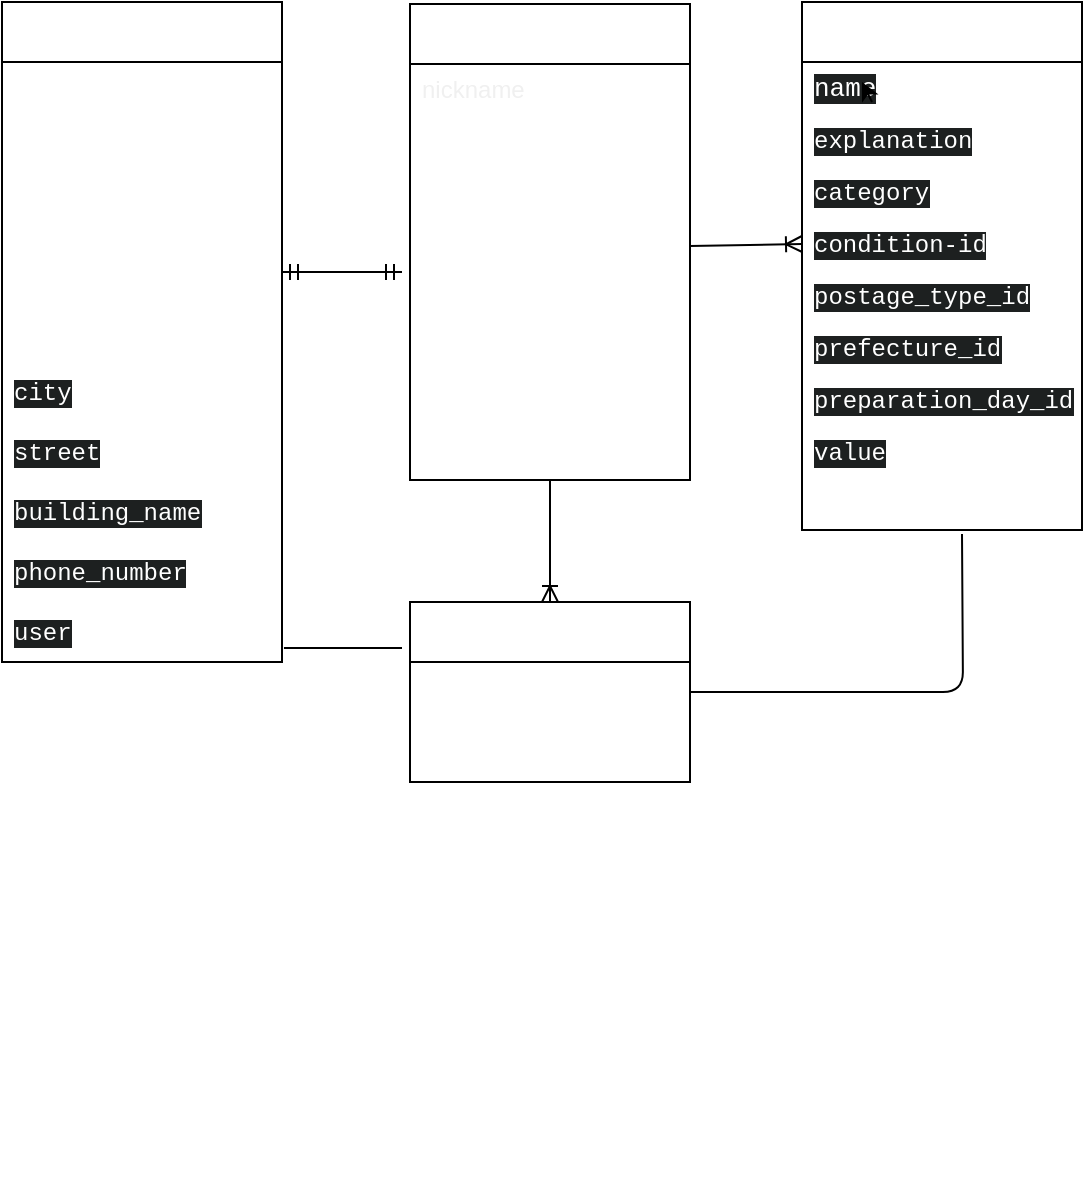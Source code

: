 <mxfile>
    <diagram id="0Fzn3t0CpTgEmDfchKeI" name="ページ1">
        <mxGraphModel dx="843" dy="540" grid="1" gridSize="10" guides="1" tooltips="1" connect="1" arrows="1" fold="1" page="1" pageScale="1" pageWidth="827" pageHeight="1169" math="0" shadow="0">
            <root>
                <mxCell id="0"/>
                <mxCell id="1" parent="0"/>
                <mxCell id="62" value="&lt;p style=&quot;margin: 0px; font-variant-numeric: normal; font-variant-east-asian: normal; font-variant-alternates: normal; font-kerning: auto; font-optical-sizing: auto; font-feature-settings: normal; font-variation-settings: normal; font-stretch: normal; font-size: 13px; line-height: normal; font-family: &amp;quot;Helvetica Neue&amp;quot;; text-align: start;&quot; class=&quot;p1&quot;&gt;&lt;br&gt;&lt;/p&gt;" style="text;html=1;align=center;verticalAlign=middle;resizable=0;points=[];autosize=1;strokeColor=none;fillColor=none;fontColor=#FFFFFF;" vertex="1" parent="1">
                    <mxGeometry x="200" y="620" width="20" height="30" as="geometry"/>
                </mxCell>
                <mxCell id="226" style="edgeStyle=none;html=1;fontSize=12;fontColor=#FFFFFF;endArrow=ERoneToMany;endFill=0;entryX=0.5;entryY=0;entryDx=0;entryDy=0;" edge="1" parent="1" source="128" target="182">
                    <mxGeometry relative="1" as="geometry">
                        <mxPoint x="344" y="340" as="targetPoint"/>
                    </mxGeometry>
                </mxCell>
                <mxCell id="128" value="usersテーブル" style="swimlane;fontStyle=0;childLayout=stackLayout;horizontal=1;startSize=30;horizontalStack=0;resizeParent=1;resizeParentMax=0;resizeLast=0;collapsible=1;marginBottom=0;whiteSpace=wrap;html=1;fontSize=12;fontColor=#FFFFFF;" vertex="1" parent="1">
                    <mxGeometry x="274" y="51" width="140" height="238" as="geometry"/>
                </mxCell>
                <mxCell id="130" value="&lt;span style=&quot;color: rgb(240, 240, 240); text-align: center;&quot;&gt;nickname&lt;/span&gt;" style="text;strokeColor=none;fillColor=none;align=left;verticalAlign=middle;spacingLeft=4;spacingRight=4;overflow=hidden;points=[[0,0.5],[1,0.5]];portConstraint=eastwest;rotatable=0;whiteSpace=wrap;html=1;fontSize=12;fontColor=#FFFFFF;" vertex="1" parent="128">
                    <mxGeometry y="30" width="140" height="26" as="geometry"/>
                </mxCell>
                <mxCell id="131" value="&lt;span style=&quot;font-family: &amp;quot;Helvetica Neue&amp;quot;; font-size: 13px;&quot;&gt;email&amp;nbsp;&lt;/span&gt;&lt;span style=&quot;font-family: &amp;quot;Helvetica Neue&amp;quot;; font-size: 13px;&quot; class=&quot;Apple-converted-space&quot;&gt;&amp;nbsp;&amp;nbsp;&lt;/span&gt;" style="text;strokeColor=none;fillColor=none;align=left;verticalAlign=middle;spacingLeft=4;spacingRight=4;overflow=hidden;points=[[0,0.5],[1,0.5]];portConstraint=eastwest;rotatable=0;whiteSpace=wrap;html=1;fontSize=12;fontColor=#FFFFFF;" vertex="1" parent="128">
                    <mxGeometry y="56" width="140" height="26" as="geometry"/>
                </mxCell>
                <mxCell id="137" value="&lt;span style=&quot;font-family: &amp;quot;Helvetica Neue&amp;quot;; font-size: 13px;&quot;&gt;password&lt;/span&gt;&lt;span style=&quot;font-family: &amp;quot;Helvetica Neue&amp;quot;; font-size: 13px;&quot; class=&quot;Apple-converted-space&quot;&gt;&amp;nbsp;&amp;nbsp;&lt;/span&gt;" style="text;strokeColor=none;fillColor=none;align=left;verticalAlign=middle;spacingLeft=4;spacingRight=4;overflow=hidden;points=[[0,0.5],[1,0.5]];portConstraint=eastwest;rotatable=0;whiteSpace=wrap;html=1;fontSize=12;fontColor=#FFFFFF;" vertex="1" parent="128">
                    <mxGeometry y="82" width="140" height="26" as="geometry"/>
                </mxCell>
                <mxCell id="142" value="&lt;span style=&quot;font-family: &amp;quot;Helvetica Neue&amp;quot;; font-size: 13px;&quot;&gt;first_name&lt;/span&gt;&lt;span style=&quot;font-family: &amp;quot;Helvetica Neue&amp;quot;; font-size: 13px;&quot; class=&quot;Apple-converted-space&quot;&gt;&amp;nbsp;&lt;/span&gt;" style="text;strokeColor=none;fillColor=none;align=left;verticalAlign=middle;spacingLeft=4;spacingRight=4;overflow=hidden;points=[[0,0.5],[1,0.5]];portConstraint=eastwest;rotatable=0;whiteSpace=wrap;html=1;fontSize=12;fontColor=#FFFFFF;" vertex="1" parent="128">
                    <mxGeometry y="108" width="140" height="26" as="geometry"/>
                </mxCell>
                <mxCell id="141" value="&lt;font face=&quot;Helvetica Neue&quot;&gt;&lt;span style=&quot;font-size: 13px;&quot;&gt;family_name&lt;/span&gt;&lt;/font&gt;" style="text;strokeColor=none;fillColor=none;align=left;verticalAlign=middle;spacingLeft=4;spacingRight=4;overflow=hidden;points=[[0,0.5],[1,0.5]];portConstraint=eastwest;rotatable=0;whiteSpace=wrap;html=1;fontSize=12;fontColor=#FFFFFF;" vertex="1" parent="128">
                    <mxGeometry y="134" width="140" height="26" as="geometry"/>
                </mxCell>
                <mxCell id="140" value="&lt;span style=&quot;font-family: &amp;quot;Helvetica Neue&amp;quot;; font-size: 13px;&quot;&gt;read_first&lt;/span&gt;" style="text;strokeColor=none;fillColor=none;align=left;verticalAlign=middle;spacingLeft=4;spacingRight=4;overflow=hidden;points=[[0,0.5],[1,0.5]];portConstraint=eastwest;rotatable=0;whiteSpace=wrap;html=1;fontSize=12;fontColor=#FFFFFF;" vertex="1" parent="128">
                    <mxGeometry y="160" width="140" height="26" as="geometry"/>
                </mxCell>
                <mxCell id="139" value="&lt;span style=&quot;font-family: &amp;quot;Helvetica Neue&amp;quot;; font-size: 13px;&quot;&gt;read_family&lt;/span&gt;" style="text;strokeColor=none;fillColor=none;align=left;verticalAlign=middle;spacingLeft=4;spacingRight=4;overflow=hidden;points=[[0,0.5],[1,0.5]];portConstraint=eastwest;rotatable=0;whiteSpace=wrap;html=1;fontSize=12;fontColor=#FFFFFF;" vertex="1" parent="128">
                    <mxGeometry y="186" width="140" height="26" as="geometry"/>
                </mxCell>
                <mxCell id="138" value="&lt;span style=&quot;font-family: &amp;quot;Helvetica Neue&amp;quot;; font-size: 13px;&quot;&gt;birth&lt;/span&gt;" style="text;strokeColor=none;fillColor=none;align=left;verticalAlign=middle;spacingLeft=4;spacingRight=4;overflow=hidden;points=[[0,0.5],[1,0.5]];portConstraint=eastwest;rotatable=0;whiteSpace=wrap;html=1;fontSize=12;fontColor=#FFFFFF;" vertex="1" parent="128">
                    <mxGeometry y="212" width="140" height="26" as="geometry"/>
                </mxCell>
                <mxCell id="143" value="itemsテーブル" style="swimlane;fontStyle=0;childLayout=stackLayout;horizontal=1;startSize=30;horizontalStack=0;resizeParent=1;resizeParentMax=0;resizeLast=0;collapsible=1;marginBottom=0;whiteSpace=wrap;html=1;fontSize=12;fontColor=#FFFFFF;" vertex="1" parent="1">
                    <mxGeometry x="470" y="50" width="140" height="264" as="geometry"/>
                </mxCell>
                <mxCell id="144" value="&lt;span style=&quot;font-family: SFMono-Regular, Consolas, &amp;quot;Liberation Mono&amp;quot;, Menlo, Courier, monospace; font-size: 13px; background-color: rgb(29, 32, 32);&quot;&gt;name&lt;/span&gt;" style="text;strokeColor=none;fillColor=none;align=left;verticalAlign=middle;spacingLeft=4;spacingRight=4;overflow=hidden;points=[[0,0.5],[1,0.5]];portConstraint=eastwest;rotatable=0;whiteSpace=wrap;html=1;fontSize=12;fontColor=#FFFFFF;" vertex="1" parent="143">
                    <mxGeometry y="30" width="140" height="26" as="geometry"/>
                </mxCell>
                <mxCell id="146" value="&lt;span style=&quot;font-family: SFMono-Regular, Consolas, &amp;quot;Liberation Mono&amp;quot;, Menlo, Courier, monospace; background-color: rgb(29, 32, 32);&quot;&gt;explanation&lt;/span&gt;" style="text;strokeColor=none;fillColor=none;align=left;verticalAlign=middle;spacingLeft=4;spacingRight=4;overflow=hidden;points=[[0,0.5],[1,0.5]];portConstraint=eastwest;rotatable=0;whiteSpace=wrap;html=1;fontSize=12;fontColor=#FFFFFF;" vertex="1" parent="143">
                    <mxGeometry y="56" width="140" height="26" as="geometry"/>
                </mxCell>
                <mxCell id="152" value="&lt;span style=&quot;font-family: SFMono-Regular, Consolas, &amp;quot;Liberation Mono&amp;quot;, Menlo, Courier, monospace; background-color: rgb(29, 32, 32);&quot;&gt;category&lt;/span&gt;" style="text;strokeColor=none;fillColor=none;align=left;verticalAlign=middle;spacingLeft=4;spacingRight=4;overflow=hidden;points=[[0,0.5],[1,0.5]];portConstraint=eastwest;rotatable=0;whiteSpace=wrap;html=1;fontSize=12;fontColor=#FFFFFF;" vertex="1" parent="143">
                    <mxGeometry y="82" width="140" height="26" as="geometry"/>
                </mxCell>
                <mxCell id="151" value="&lt;span style=&quot;font-family: SFMono-Regular, Consolas, &amp;quot;Liberation Mono&amp;quot;, Menlo, Courier, monospace; background-color: rgb(29, 32, 32);&quot;&gt;condition-id&lt;/span&gt;" style="text;strokeColor=none;fillColor=none;align=left;verticalAlign=middle;spacingLeft=4;spacingRight=4;overflow=hidden;points=[[0,0.5],[1,0.5]];portConstraint=eastwest;rotatable=0;whiteSpace=wrap;html=1;fontSize=12;fontColor=#FFFFFF;" vertex="1" parent="143">
                    <mxGeometry y="108" width="140" height="26" as="geometry"/>
                </mxCell>
                <mxCell id="150" value="&lt;span style=&quot;font-family: SFMono-Regular, Consolas, &amp;quot;Liberation Mono&amp;quot;, Menlo, Courier, monospace; background-color: rgb(29, 32, 32);&quot;&gt;postage_type_id&lt;/span&gt;" style="text;strokeColor=none;fillColor=none;align=left;verticalAlign=middle;spacingLeft=4;spacingRight=4;overflow=hidden;points=[[0,0.5],[1,0.5]];portConstraint=eastwest;rotatable=0;whiteSpace=wrap;html=1;fontSize=12;fontColor=#FFFFFF;" vertex="1" parent="143">
                    <mxGeometry y="134" width="140" height="26" as="geometry"/>
                </mxCell>
                <mxCell id="149" value="&lt;span style=&quot;font-family: SFMono-Regular, Consolas, &amp;quot;Liberation Mono&amp;quot;, Menlo, Courier, monospace; background-color: rgb(29, 32, 32);&quot;&gt;prefecture_id&lt;/span&gt;" style="text;strokeColor=none;fillColor=none;align=left;verticalAlign=middle;spacingLeft=4;spacingRight=4;overflow=hidden;points=[[0,0.5],[1,0.5]];portConstraint=eastwest;rotatable=0;whiteSpace=wrap;html=1;fontSize=12;fontColor=#FFFFFF;" vertex="1" parent="143">
                    <mxGeometry y="160" width="140" height="26" as="geometry"/>
                </mxCell>
                <mxCell id="148" value="&lt;span style=&quot;font-family: SFMono-Regular, Consolas, &amp;quot;Liberation Mono&amp;quot;, Menlo, Courier, monospace; background-color: rgb(29, 32, 32);&quot;&gt;preparation_day_id&lt;/span&gt;" style="text;strokeColor=none;fillColor=none;align=left;verticalAlign=middle;spacingLeft=4;spacingRight=4;overflow=hidden;points=[[0,0.5],[1,0.5]];portConstraint=eastwest;rotatable=0;whiteSpace=wrap;html=1;fontSize=12;fontColor=#FFFFFF;" vertex="1" parent="143">
                    <mxGeometry y="186" width="140" height="26" as="geometry"/>
                </mxCell>
                <mxCell id="147" value="&lt;span style=&quot;font-family: SFMono-Regular, Consolas, &amp;quot;Liberation Mono&amp;quot;, Menlo, Courier, monospace; background-color: rgb(29, 32, 32);&quot;&gt;value &lt;/span&gt;" style="text;strokeColor=none;fillColor=none;align=left;verticalAlign=middle;spacingLeft=4;spacingRight=4;overflow=hidden;points=[[0,0.5],[1,0.5]];portConstraint=eastwest;rotatable=0;whiteSpace=wrap;html=1;fontSize=12;fontColor=#FFFFFF;" vertex="1" parent="143">
                    <mxGeometry y="212" width="140" height="26" as="geometry"/>
                </mxCell>
                <mxCell id="153" value="user" style="text;strokeColor=none;fillColor=none;align=left;verticalAlign=middle;spacingLeft=4;spacingRight=4;overflow=hidden;points=[[0,0.5],[1,0.5]];portConstraint=eastwest;rotatable=0;whiteSpace=wrap;html=1;fontSize=12;fontColor=#FFFFFF;" vertex="1" parent="143">
                    <mxGeometry y="238" width="140" height="26" as="geometry"/>
                </mxCell>
                <mxCell id="159" style="edgeStyle=none;html=1;exitX=0.75;exitY=0;exitDx=0;exitDy=0;fontSize=12;fontColor=#FFFFFF;" edge="1" parent="1">
                    <mxGeometry relative="1" as="geometry">
                        <mxPoint x="500" y="90" as="targetPoint"/>
                        <mxPoint x="505" y="100" as="sourcePoint"/>
                    </mxGeometry>
                </mxCell>
                <mxCell id="166" value="addressesテーブル" style="swimlane;fontStyle=0;childLayout=stackLayout;horizontal=1;startSize=30;horizontalStack=0;resizeParent=1;resizeParentMax=0;resizeLast=0;collapsible=1;marginBottom=0;whiteSpace=wrap;html=1;fontSize=12;fontColor=#FFFFFF;" vertex="1" parent="1">
                    <mxGeometry x="70" y="50" width="140" height="330" as="geometry"/>
                </mxCell>
                <mxCell id="221" value="card_date" style="text;strokeColor=none;fillColor=none;align=left;verticalAlign=middle;spacingLeft=4;spacingRight=4;overflow=hidden;points=[[0,0.5],[1,0.5]];portConstraint=eastwest;rotatable=0;whiteSpace=wrap;html=1;fontSize=12;fontColor=#FFFFFF;" vertex="1" parent="166">
                    <mxGeometry y="30" width="140" height="30" as="geometry"/>
                </mxCell>
                <mxCell id="187" value="card_deadline" style="text;strokeColor=none;fillColor=none;align=left;verticalAlign=middle;spacingLeft=4;spacingRight=4;overflow=hidden;points=[[0,0.5],[1,0.5]];portConstraint=eastwest;rotatable=0;whiteSpace=wrap;html=1;fontSize=12;fontColor=#FFFFFF;" vertex="1" parent="166">
                    <mxGeometry y="60" width="140" height="30" as="geometry"/>
                </mxCell>
                <mxCell id="216" value="security_code" style="text;strokeColor=none;fillColor=none;align=left;verticalAlign=middle;spacingLeft=4;spacingRight=4;overflow=hidden;points=[[0,0.5],[1,0.5]];portConstraint=eastwest;rotatable=0;whiteSpace=wrap;html=1;fontSize=12;fontColor=#FFFFFF;" vertex="1" parent="166">
                    <mxGeometry y="90" width="140" height="30" as="geometry"/>
                </mxCell>
                <mxCell id="167" value="post_code" style="text;strokeColor=none;fillColor=none;align=left;verticalAlign=middle;spacingLeft=4;spacingRight=4;overflow=hidden;points=[[0,0.5],[1,0.5]];portConstraint=eastwest;rotatable=0;whiteSpace=wrap;html=1;fontSize=12;fontColor=#FFFFFF;" vertex="1" parent="166">
                    <mxGeometry y="120" width="140" height="30" as="geometry"/>
                </mxCell>
                <mxCell id="168" value="prefecture_id" style="text;strokeColor=none;fillColor=none;align=left;verticalAlign=middle;spacingLeft=4;spacingRight=4;overflow=hidden;points=[[0,0.5],[1,0.5]];portConstraint=eastwest;rotatable=0;whiteSpace=wrap;html=1;fontSize=12;fontColor=#FFFFFF;" vertex="1" parent="166">
                    <mxGeometry y="150" width="140" height="30" as="geometry"/>
                </mxCell>
                <mxCell id="172" value="&lt;span style=&quot;font-family: SFMono-Regular, Consolas, &amp;quot;Liberation Mono&amp;quot;, Menlo, Courier, monospace; background-color: rgb(29, 32, 32);&quot;&gt;city&lt;/span&gt;" style="text;strokeColor=none;fillColor=none;align=left;verticalAlign=middle;spacingLeft=4;spacingRight=4;overflow=hidden;points=[[0,0.5],[1,0.5]];portConstraint=eastwest;rotatable=0;whiteSpace=wrap;html=1;fontSize=12;fontColor=#FFFFFF;" vertex="1" parent="166">
                    <mxGeometry y="180" width="140" height="30" as="geometry"/>
                </mxCell>
                <mxCell id="173" value="&lt;font face=&quot;SFMono-Regular, Consolas, Liberation Mono, Menlo, Courier, monospace&quot;&gt;&lt;span style=&quot;background-color: rgb(29, 32, 32);&quot;&gt;street&lt;/span&gt;&lt;/font&gt;" style="text;strokeColor=none;fillColor=none;align=left;verticalAlign=middle;spacingLeft=4;spacingRight=4;overflow=hidden;points=[[0,0.5],[1,0.5]];portConstraint=eastwest;rotatable=0;whiteSpace=wrap;html=1;fontSize=12;fontColor=#FFFFFF;" vertex="1" parent="166">
                    <mxGeometry y="210" width="140" height="30" as="geometry"/>
                </mxCell>
                <mxCell id="174" value="&lt;span style=&quot;font-family: SFMono-Regular, Consolas, &amp;quot;Liberation Mono&amp;quot;, Menlo, Courier, monospace; background-color: rgb(29, 32, 32);&quot;&gt;&lt;font style=&quot;font-size: 12px;&quot;&gt;building_name&lt;/font&gt;&lt;/span&gt;" style="text;strokeColor=none;fillColor=none;align=left;verticalAlign=middle;spacingLeft=4;spacingRight=4;overflow=hidden;points=[[0,0.5],[1,0.5]];portConstraint=eastwest;rotatable=0;whiteSpace=wrap;html=1;fontSize=12;fontColor=#FFFFFF;" vertex="1" parent="166">
                    <mxGeometry y="240" width="140" height="30" as="geometry"/>
                </mxCell>
                <mxCell id="186" value="&lt;span style=&quot;font-family: SFMono-Regular, Consolas, &amp;quot;Liberation Mono&amp;quot;, Menlo, Courier, monospace; background-color: rgb(29, 32, 32);&quot;&gt;phone_number&lt;/span&gt;" style="text;strokeColor=none;fillColor=none;align=left;verticalAlign=middle;spacingLeft=4;spacingRight=4;overflow=hidden;points=[[0,0.5],[1,0.5]];portConstraint=eastwest;rotatable=0;whiteSpace=wrap;html=1;fontSize=12;fontColor=#FFFFFF;" vertex="1" parent="166">
                    <mxGeometry y="270" width="140" height="30" as="geometry"/>
                </mxCell>
                <mxCell id="175" value="&lt;font face=&quot;SFMono-Regular, Consolas, Liberation Mono, Menlo, Courier, monospace&quot;&gt;&lt;span style=&quot;background-color: rgb(29, 32, 32);&quot;&gt;user&lt;/span&gt;&lt;/font&gt;" style="text;strokeColor=none;fillColor=none;align=left;verticalAlign=middle;spacingLeft=4;spacingRight=4;overflow=hidden;points=[[0,0.5],[1,0.5]];portConstraint=eastwest;rotatable=0;whiteSpace=wrap;html=1;fontSize=12;fontColor=#FFFFFF;" vertex="1" parent="166">
                    <mxGeometry y="300" width="140" height="30" as="geometry"/>
                </mxCell>
                <mxCell id="182" value="ordesテーブル" style="swimlane;fontStyle=0;childLayout=stackLayout;horizontal=1;startSize=30;horizontalStack=0;resizeParent=1;resizeParentMax=0;resizeLast=0;collapsible=1;marginBottom=0;whiteSpace=wrap;html=1;fontSize=12;fontColor=#FFFFFF;" vertex="1" parent="1">
                    <mxGeometry x="274" y="350" width="140" height="90" as="geometry"/>
                </mxCell>
                <mxCell id="184" value="item" style="text;strokeColor=none;fillColor=none;align=left;verticalAlign=middle;spacingLeft=4;spacingRight=4;overflow=hidden;points=[[0,0.5],[1,0.5]];portConstraint=eastwest;rotatable=0;whiteSpace=wrap;html=1;fontSize=12;fontColor=#FFFFFF;" vertex="1" parent="182">
                    <mxGeometry y="30" width="140" height="30" as="geometry"/>
                </mxCell>
                <mxCell id="222" value="user" style="text;strokeColor=none;fillColor=none;align=left;verticalAlign=middle;spacingLeft=4;spacingRight=4;overflow=hidden;points=[[0,0.5],[1,0.5]];portConstraint=eastwest;rotatable=0;whiteSpace=wrap;html=1;fontSize=12;fontColor=#FFFFFF;" vertex="1" parent="182">
                    <mxGeometry y="60" width="140" height="30" as="geometry"/>
                </mxCell>
                <mxCell id="204" value="" style="fontSize=12;html=1;endArrow=ERmandOne;startArrow=ERmandOne;fontColor=#FFFFFF;exitX=1;exitY=0.5;exitDx=0;exitDy=0;" edge="1" parent="1" source="167">
                    <mxGeometry width="100" height="100" relative="1" as="geometry">
                        <mxPoint x="220" y="280" as="sourcePoint"/>
                        <mxPoint x="270" y="185" as="targetPoint"/>
                    </mxGeometry>
                </mxCell>
                <mxCell id="214" style="edgeStyle=none;html=1;exitX=1;exitY=0.5;exitDx=0;exitDy=0;entryX=0;entryY=0.5;entryDx=0;entryDy=0;fontSize=12;fontColor=#FFFFFF;endArrow=ERoneToMany;endFill=0;" edge="1" parent="1" source="142" target="151">
                    <mxGeometry relative="1" as="geometry"/>
                </mxCell>
                <mxCell id="229" style="edgeStyle=orthogonalEdgeStyle;html=1;fontSize=12;fontColor=#FFFFFF;endArrow=none;endFill=0;" edge="1" parent="1" source="184">
                    <mxGeometry relative="1" as="geometry">
                        <mxPoint x="550" y="316" as="targetPoint"/>
                    </mxGeometry>
                </mxCell>
                <mxCell id="231" style="edgeStyle=elbowEdgeStyle;html=1;fontSize=12;fontColor=#FFFFFF;endArrow=none;endFill=0;entryX=1.007;entryY=0.767;entryDx=0;entryDy=0;entryPerimeter=0;" edge="1" parent="1" target="175">
                    <mxGeometry relative="1" as="geometry">
                        <mxPoint x="220" y="370" as="targetPoint"/>
                        <mxPoint x="270" y="373" as="sourcePoint"/>
                        <Array as="points">
                            <mxPoint x="240" y="390"/>
                        </Array>
                    </mxGeometry>
                </mxCell>
            </root>
        </mxGraphModel>
    </diagram>
</mxfile>